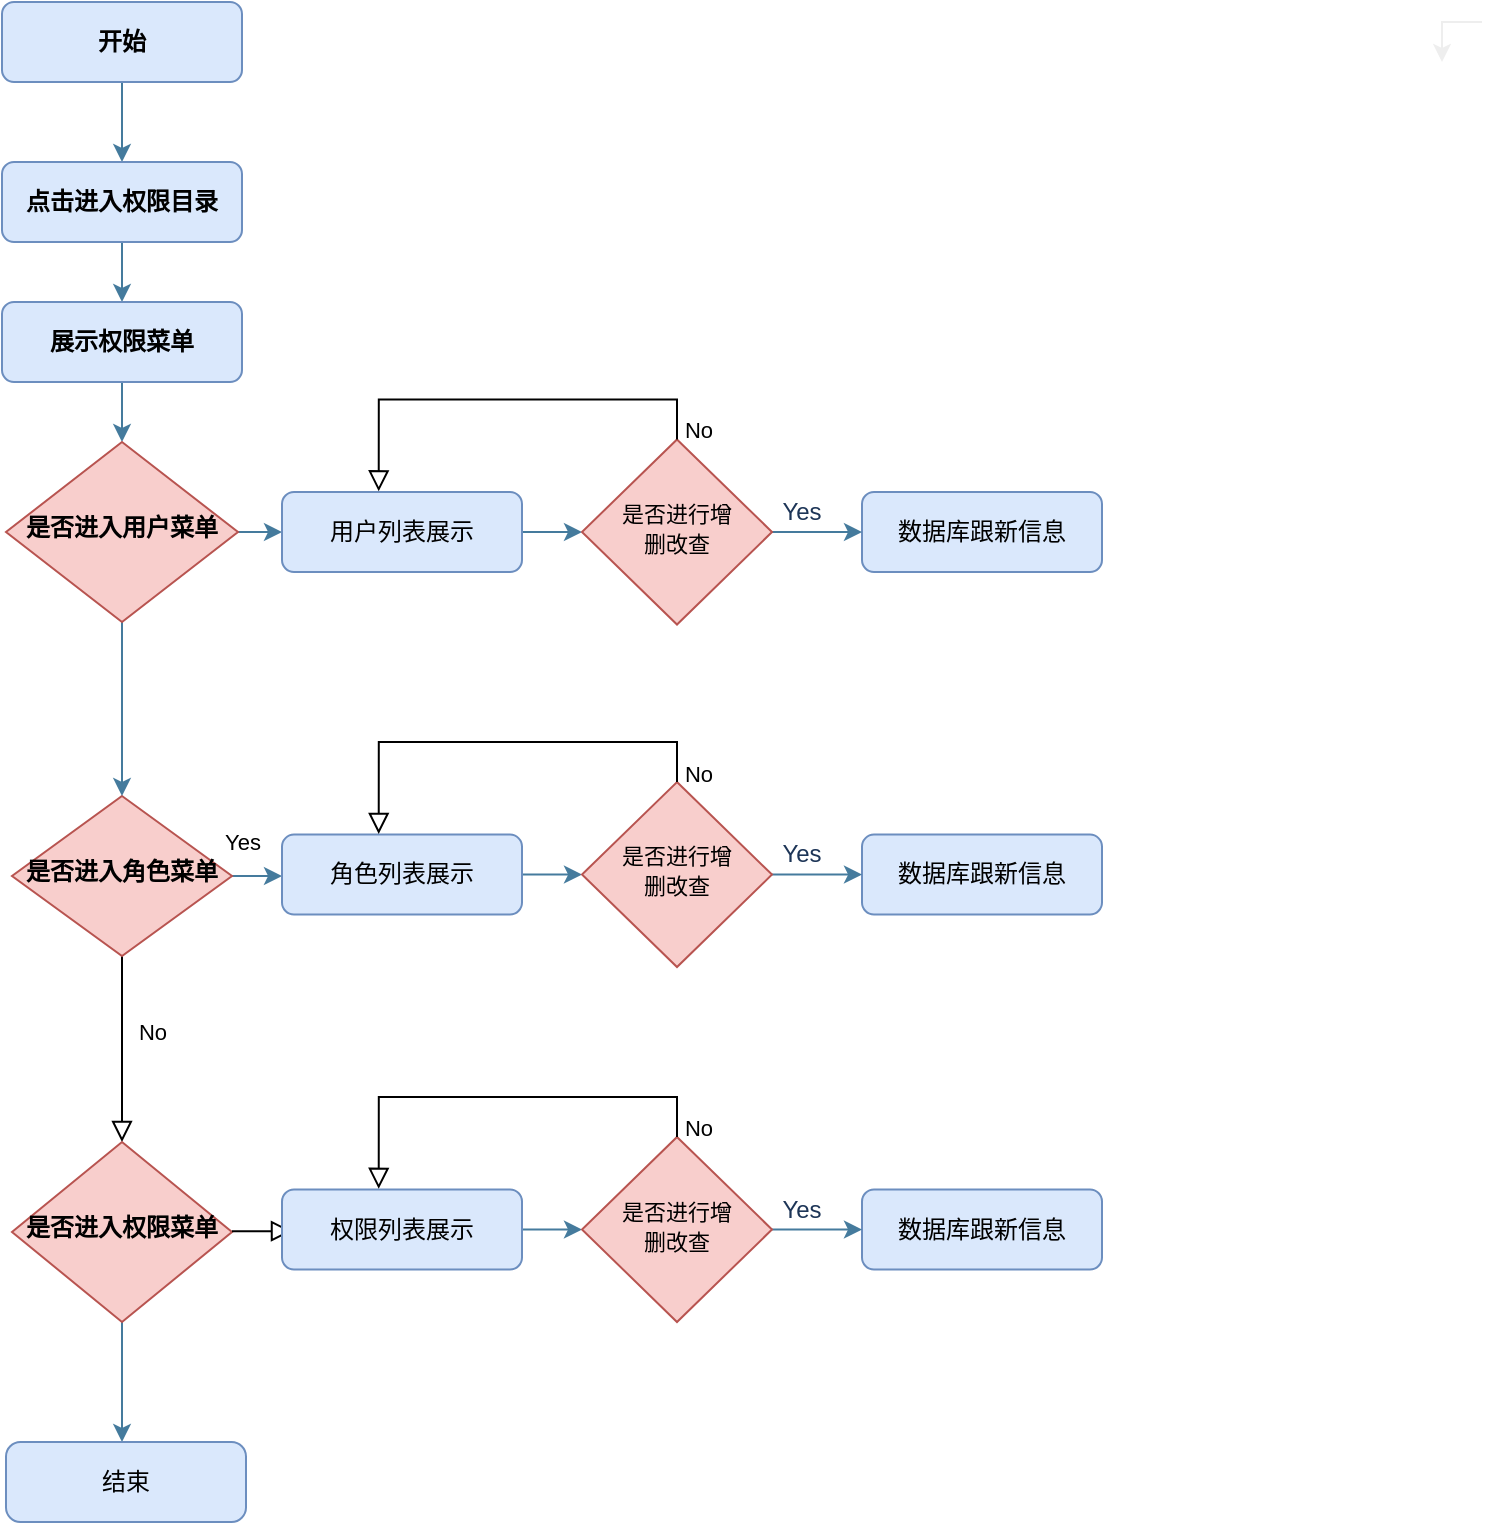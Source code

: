 <mxfile version="21.1.8" type="github">
  <diagram id="prtHgNgQTEPvFCAcTncT" name="Page-1">
    <mxGraphModel dx="875" dy="458" grid="1" gridSize="10" guides="1" tooltips="1" connect="1" arrows="1" fold="1" page="1" pageScale="1" pageWidth="1169" pageHeight="1654" math="0" shadow="0">
      <root>
        <mxCell id="0" />
        <mxCell id="1" parent="0" />
        <mxCell id="GvcO12NbnAWHYGCYTPuz-1" style="edgeStyle=orthogonalEdgeStyle;rounded=0;orthogonalLoop=1;jettySize=auto;html=1;exitX=1;exitY=1;exitDx=0;exitDy=0;labelBackgroundColor=none;fontColor=default;strokeColor=#EEEEEE;" edge="1" parent="1">
          <mxGeometry relative="1" as="geometry">
            <mxPoint x="770" y="380" as="targetPoint" />
            <mxPoint x="790" y="360" as="sourcePoint" />
          </mxGeometry>
        </mxCell>
        <mxCell id="GvcO12NbnAWHYGCYTPuz-29" style="edgeStyle=orthogonalEdgeStyle;rounded=0;orthogonalLoop=1;jettySize=auto;html=1;exitX=0.5;exitY=1;exitDx=0;exitDy=0;strokeColor=#457B9D;fontColor=#1D3557;fillColor=#A8DADC;" edge="1" parent="1" source="GvcO12NbnAWHYGCYTPuz-5" target="GvcO12NbnAWHYGCYTPuz-17">
          <mxGeometry relative="1" as="geometry" />
        </mxCell>
        <mxCell id="GvcO12NbnAWHYGCYTPuz-5" value="&lt;b&gt;开始&lt;/b&gt;" style="rounded=1;whiteSpace=wrap;html=1;fontSize=12;glass=0;strokeWidth=1;shadow=0;fillColor=#dae8fc;strokeColor=#6c8ebf;" vertex="1" parent="1">
          <mxGeometry x="50" y="350" width="120" height="40" as="geometry" />
        </mxCell>
        <mxCell id="GvcO12NbnAWHYGCYTPuz-6" value="Yes" style="rounded=0;html=1;jettySize=auto;orthogonalLoop=1;fontSize=11;endArrow=block;endFill=0;endSize=8;strokeWidth=1;shadow=0;labelBackgroundColor=none;edgeStyle=orthogonalEdgeStyle;entryX=0.5;entryY=0;entryDx=0;entryDy=0;" edge="1" parent="1" source="GvcO12NbnAWHYGCYTPuz-8" target="GvcO12NbnAWHYGCYTPuz-67">
          <mxGeometry x="-1" y="83" relative="1" as="geometry">
            <mxPoint x="-23" y="-57" as="offset" />
            <mxPoint x="110" y="850" as="targetPoint" />
          </mxGeometry>
        </mxCell>
        <mxCell id="GvcO12NbnAWHYGCYTPuz-95" style="edgeStyle=orthogonalEdgeStyle;rounded=0;orthogonalLoop=1;jettySize=auto;html=1;exitX=1;exitY=0.5;exitDx=0;exitDy=0;strokeColor=#457B9D;fontColor=#1D3557;fillColor=#A8DADC;" edge="1" parent="1" source="GvcO12NbnAWHYGCYTPuz-8">
          <mxGeometry relative="1" as="geometry">
            <mxPoint x="190" y="787" as="targetPoint" />
          </mxGeometry>
        </mxCell>
        <mxCell id="GvcO12NbnAWHYGCYTPuz-8" value="&lt;b&gt;是否进入角色菜单&lt;/b&gt;" style="rhombus;whiteSpace=wrap;html=1;shadow=0;fontFamily=Helvetica;fontSize=12;align=center;strokeWidth=1;spacing=6;spacingTop=-4;fillColor=#f8cecc;strokeColor=#b85450;" vertex="1" parent="1">
          <mxGeometry x="55" y="747" width="110" height="80" as="geometry" />
        </mxCell>
        <mxCell id="GvcO12NbnAWHYGCYTPuz-30" style="edgeStyle=orthogonalEdgeStyle;rounded=0;orthogonalLoop=1;jettySize=auto;html=1;exitX=0.5;exitY=1;exitDx=0;exitDy=0;entryX=0.5;entryY=0;entryDx=0;entryDy=0;strokeColor=#457B9D;fontColor=#1D3557;fillColor=#A8DADC;" edge="1" parent="1" source="GvcO12NbnAWHYGCYTPuz-17" target="GvcO12NbnAWHYGCYTPuz-18">
          <mxGeometry relative="1" as="geometry" />
        </mxCell>
        <mxCell id="GvcO12NbnAWHYGCYTPuz-17" value="&lt;b&gt;点击进入权限目录&lt;/b&gt;" style="rounded=1;whiteSpace=wrap;html=1;fontSize=12;glass=0;strokeWidth=1;shadow=0;fillColor=#dae8fc;strokeColor=#6c8ebf;" vertex="1" parent="1">
          <mxGeometry x="50" y="430" width="120" height="40" as="geometry" />
        </mxCell>
        <mxCell id="GvcO12NbnAWHYGCYTPuz-43" style="edgeStyle=orthogonalEdgeStyle;rounded=0;orthogonalLoop=1;jettySize=auto;html=1;exitX=0.5;exitY=1;exitDx=0;exitDy=0;entryX=0.5;entryY=0;entryDx=0;entryDy=0;strokeColor=#457B9D;fontColor=#1D3557;fillColor=#A8DADC;" edge="1" parent="1" source="GvcO12NbnAWHYGCYTPuz-18" target="GvcO12NbnAWHYGCYTPuz-21">
          <mxGeometry relative="1" as="geometry" />
        </mxCell>
        <mxCell id="GvcO12NbnAWHYGCYTPuz-18" value="&lt;b&gt;展示权限菜单&lt;/b&gt;" style="rounded=1;whiteSpace=wrap;html=1;fontSize=12;glass=0;strokeWidth=1;shadow=0;fillColor=#dae8fc;strokeColor=#6c8ebf;" vertex="1" parent="1">
          <mxGeometry x="50" y="500" width="120" height="40" as="geometry" />
        </mxCell>
        <mxCell id="GvcO12NbnAWHYGCYTPuz-33" style="edgeStyle=orthogonalEdgeStyle;rounded=0;orthogonalLoop=1;jettySize=auto;html=1;exitX=0.5;exitY=1;exitDx=0;exitDy=0;entryX=0.5;entryY=0;entryDx=0;entryDy=0;strokeColor=#457B9D;fontColor=#1D3557;fillColor=#A8DADC;" edge="1" parent="1" source="GvcO12NbnAWHYGCYTPuz-21" target="GvcO12NbnAWHYGCYTPuz-8">
          <mxGeometry relative="1" as="geometry" />
        </mxCell>
        <mxCell id="GvcO12NbnAWHYGCYTPuz-77" style="edgeStyle=orthogonalEdgeStyle;rounded=0;orthogonalLoop=1;jettySize=auto;html=1;exitX=1;exitY=0.5;exitDx=0;exitDy=0;entryX=0;entryY=0.5;entryDx=0;entryDy=0;strokeColor=#457B9D;fontColor=#1D3557;fillColor=#A8DADC;" edge="1" parent="1" source="GvcO12NbnAWHYGCYTPuz-21" target="GvcO12NbnAWHYGCYTPuz-46">
          <mxGeometry relative="1" as="geometry" />
        </mxCell>
        <mxCell id="GvcO12NbnAWHYGCYTPuz-21" value="&lt;b&gt;是否进入用户菜单&lt;/b&gt;" style="rhombus;whiteSpace=wrap;html=1;shadow=0;fontFamily=Helvetica;fontSize=12;align=center;strokeWidth=1;spacing=6;spacingTop=-4;fillColor=#f8cecc;strokeColor=#b85450;" vertex="1" parent="1">
          <mxGeometry x="52" y="570" width="116" height="90" as="geometry" />
        </mxCell>
        <mxCell id="GvcO12NbnAWHYGCYTPuz-22" value="数据库跟新信息" style="rounded=1;whiteSpace=wrap;html=1;fontSize=12;glass=0;strokeWidth=1;shadow=0;fillColor=#dae8fc;strokeColor=#6c8ebf;" vertex="1" parent="1">
          <mxGeometry x="480" y="595" width="120" height="40" as="geometry" />
        </mxCell>
        <mxCell id="GvcO12NbnAWHYGCYTPuz-78" style="edgeStyle=orthogonalEdgeStyle;rounded=0;orthogonalLoop=1;jettySize=auto;html=1;exitX=1;exitY=0.5;exitDx=0;exitDy=0;entryX=0;entryY=0.5;entryDx=0;entryDy=0;strokeColor=#457B9D;fontColor=#1D3557;fillColor=#A8DADC;" edge="1" parent="1" source="GvcO12NbnAWHYGCYTPuz-46" target="GvcO12NbnAWHYGCYTPuz-50">
          <mxGeometry relative="1" as="geometry" />
        </mxCell>
        <mxCell id="GvcO12NbnAWHYGCYTPuz-46" value="用户列表展示" style="rounded=1;whiteSpace=wrap;html=1;fontSize=12;glass=0;strokeWidth=1;shadow=0;fillColor=#dae8fc;strokeColor=#6c8ebf;" vertex="1" parent="1">
          <mxGeometry x="190" y="595" width="120" height="40" as="geometry" />
        </mxCell>
        <mxCell id="GvcO12NbnAWHYGCYTPuz-79" style="edgeStyle=orthogonalEdgeStyle;rounded=0;orthogonalLoop=1;jettySize=auto;html=1;exitX=1;exitY=0.5;exitDx=0;exitDy=0;entryX=0;entryY=0.5;entryDx=0;entryDy=0;strokeColor=#457B9D;fontColor=#1D3557;fillColor=#A8DADC;" edge="1" parent="1" source="GvcO12NbnAWHYGCYTPuz-50" target="GvcO12NbnAWHYGCYTPuz-22">
          <mxGeometry relative="1" as="geometry" />
        </mxCell>
        <mxCell id="GvcO12NbnAWHYGCYTPuz-50" value="&lt;div style=&quot;&quot;&gt;&lt;span style=&quot;font-size: 11px; background-color: initial;&quot;&gt;是否进行增&lt;/span&gt;&lt;/div&gt;&lt;div style=&quot;&quot;&gt;&lt;span style=&quot;font-size: 11px; background-color: initial;&quot;&gt;删改查&lt;/span&gt;&lt;/div&gt;" style="rhombus;whiteSpace=wrap;html=1;shadow=0;fontFamily=Helvetica;fontSize=12;align=center;strokeWidth=1;spacing=6;spacingTop=-4;fillColor=#f8cecc;strokeColor=#b85450;" vertex="1" parent="1">
          <mxGeometry x="340" y="568.75" width="95" height="92.5" as="geometry" />
        </mxCell>
        <mxCell id="GvcO12NbnAWHYGCYTPuz-57" value="No" style="edgeStyle=orthogonalEdgeStyle;rounded=0;html=1;jettySize=auto;orthogonalLoop=1;fontSize=11;endArrow=block;endFill=0;endSize=8;strokeWidth=1;shadow=0;labelBackgroundColor=none;entryX=0.403;entryY=-0.008;entryDx=0;entryDy=0;exitX=0.5;exitY=0;exitDx=0;exitDy=0;entryPerimeter=0;" edge="1" parent="1" source="GvcO12NbnAWHYGCYTPuz-50" target="GvcO12NbnAWHYGCYTPuz-46">
          <mxGeometry x="-0.957" y="-10" relative="1" as="geometry">
            <mxPoint as="offset" />
            <mxPoint x="460" y="390" as="sourcePoint" />
            <mxPoint x="520" y="390.42" as="targetPoint" />
            <Array as="points" />
          </mxGeometry>
        </mxCell>
        <mxCell id="GvcO12NbnAWHYGCYTPuz-82" style="edgeStyle=orthogonalEdgeStyle;rounded=0;orthogonalLoop=1;jettySize=auto;html=1;exitX=0.5;exitY=1;exitDx=0;exitDy=0;entryX=0.5;entryY=0;entryDx=0;entryDy=0;strokeColor=#457B9D;fontColor=#1D3557;fillColor=#A8DADC;" edge="1" parent="1" source="GvcO12NbnAWHYGCYTPuz-67">
          <mxGeometry relative="1" as="geometry">
            <mxPoint x="110" y="1070" as="targetPoint" />
          </mxGeometry>
        </mxCell>
        <mxCell id="GvcO12NbnAWHYGCYTPuz-67" value="&lt;b&gt;是否进入权限菜单&lt;/b&gt;" style="rhombus;whiteSpace=wrap;html=1;shadow=0;fontFamily=Helvetica;fontSize=12;align=center;strokeWidth=1;spacing=6;spacingTop=-4;fillColor=#f8cecc;strokeColor=#b85450;" vertex="1" parent="1">
          <mxGeometry x="55" y="920" width="110" height="90" as="geometry" />
        </mxCell>
        <mxCell id="GvcO12NbnAWHYGCYTPuz-69" value="No" style="edgeStyle=orthogonalEdgeStyle;rounded=0;html=1;jettySize=auto;orthogonalLoop=1;fontSize=11;endArrow=block;endFill=0;endSize=8;strokeWidth=1;shadow=0;labelBackgroundColor=none;" edge="1" parent="1">
          <mxGeometry x="-1" y="107" relative="1" as="geometry">
            <mxPoint x="-40" y="7" as="offset" />
            <mxPoint x="165" y="964.58" as="sourcePoint" />
            <mxPoint x="195" y="964.58" as="targetPoint" />
          </mxGeometry>
        </mxCell>
        <mxCell id="GvcO12NbnAWHYGCYTPuz-83" value="结束" style="rounded=1;whiteSpace=wrap;html=1;fontSize=12;glass=0;strokeWidth=1;shadow=0;fillColor=#dae8fc;strokeColor=#6c8ebf;arcSize=18;" vertex="1" parent="1">
          <mxGeometry x="52" y="1070" width="120" height="40" as="geometry" />
        </mxCell>
        <mxCell id="GvcO12NbnAWHYGCYTPuz-97" value="Yes" style="text;html=1;strokeColor=none;fillColor=none;align=center;verticalAlign=middle;whiteSpace=wrap;rounded=0;fontColor=#1D3557;" vertex="1" parent="1">
          <mxGeometry x="420" y="590" width="60" height="30" as="geometry" />
        </mxCell>
        <mxCell id="GvcO12NbnAWHYGCYTPuz-98" value="数据库跟新信息" style="rounded=1;whiteSpace=wrap;html=1;fontSize=12;glass=0;strokeWidth=1;shadow=0;fillColor=#dae8fc;strokeColor=#6c8ebf;" vertex="1" parent="1">
          <mxGeometry x="480" y="766.29" width="120" height="40" as="geometry" />
        </mxCell>
        <mxCell id="GvcO12NbnAWHYGCYTPuz-99" style="edgeStyle=orthogonalEdgeStyle;rounded=0;orthogonalLoop=1;jettySize=auto;html=1;exitX=1;exitY=0.5;exitDx=0;exitDy=0;entryX=0;entryY=0.5;entryDx=0;entryDy=0;strokeColor=#457B9D;fontColor=#1D3557;fillColor=#A8DADC;" edge="1" parent="1" source="GvcO12NbnAWHYGCYTPuz-100" target="GvcO12NbnAWHYGCYTPuz-102">
          <mxGeometry relative="1" as="geometry" />
        </mxCell>
        <mxCell id="GvcO12NbnAWHYGCYTPuz-100" value="角色列表展示" style="rounded=1;whiteSpace=wrap;html=1;fontSize=12;glass=0;strokeWidth=1;shadow=0;fillColor=#dae8fc;strokeColor=#6c8ebf;" vertex="1" parent="1">
          <mxGeometry x="190" y="766.29" width="120" height="40" as="geometry" />
        </mxCell>
        <mxCell id="GvcO12NbnAWHYGCYTPuz-101" style="edgeStyle=orthogonalEdgeStyle;rounded=0;orthogonalLoop=1;jettySize=auto;html=1;exitX=1;exitY=0.5;exitDx=0;exitDy=0;entryX=0;entryY=0.5;entryDx=0;entryDy=0;strokeColor=#457B9D;fontColor=#1D3557;fillColor=#A8DADC;" edge="1" parent="1" source="GvcO12NbnAWHYGCYTPuz-102" target="GvcO12NbnAWHYGCYTPuz-98">
          <mxGeometry relative="1" as="geometry" />
        </mxCell>
        <mxCell id="GvcO12NbnAWHYGCYTPuz-102" value="&lt;div style=&quot;&quot;&gt;&lt;span style=&quot;font-size: 11px; background-color: initial;&quot;&gt;是否进行增&lt;/span&gt;&lt;/div&gt;&lt;div style=&quot;&quot;&gt;&lt;span style=&quot;font-size: 11px; background-color: initial;&quot;&gt;删改查&lt;/span&gt;&lt;/div&gt;" style="rhombus;whiteSpace=wrap;html=1;shadow=0;fontFamily=Helvetica;fontSize=12;align=center;strokeWidth=1;spacing=6;spacingTop=-4;fillColor=#f8cecc;strokeColor=#b85450;" vertex="1" parent="1">
          <mxGeometry x="340" y="740.04" width="95" height="92.5" as="geometry" />
        </mxCell>
        <mxCell id="GvcO12NbnAWHYGCYTPuz-103" value="No" style="edgeStyle=orthogonalEdgeStyle;rounded=0;html=1;jettySize=auto;orthogonalLoop=1;fontSize=11;endArrow=block;endFill=0;endSize=8;strokeWidth=1;shadow=0;labelBackgroundColor=none;entryX=0.403;entryY=-0.008;entryDx=0;entryDy=0;exitX=0.5;exitY=0;exitDx=0;exitDy=0;entryPerimeter=0;" edge="1" parent="1" source="GvcO12NbnAWHYGCYTPuz-102" target="GvcO12NbnAWHYGCYTPuz-100">
          <mxGeometry x="-0.957" y="-10" relative="1" as="geometry">
            <mxPoint as="offset" />
            <mxPoint x="460" y="561.29" as="sourcePoint" />
            <mxPoint x="520" y="561.71" as="targetPoint" />
            <Array as="points" />
          </mxGeometry>
        </mxCell>
        <mxCell id="GvcO12NbnAWHYGCYTPuz-104" value="Yes" style="text;html=1;strokeColor=none;fillColor=none;align=center;verticalAlign=middle;whiteSpace=wrap;rounded=0;fontColor=#1D3557;" vertex="1" parent="1">
          <mxGeometry x="420" y="761.29" width="60" height="30" as="geometry" />
        </mxCell>
        <mxCell id="GvcO12NbnAWHYGCYTPuz-105" value="数据库跟新信息" style="rounded=1;whiteSpace=wrap;html=1;fontSize=12;glass=0;strokeWidth=1;shadow=0;fillColor=#dae8fc;strokeColor=#6c8ebf;" vertex="1" parent="1">
          <mxGeometry x="480" y="943.75" width="120" height="40" as="geometry" />
        </mxCell>
        <mxCell id="GvcO12NbnAWHYGCYTPuz-106" style="edgeStyle=orthogonalEdgeStyle;rounded=0;orthogonalLoop=1;jettySize=auto;html=1;exitX=1;exitY=0.5;exitDx=0;exitDy=0;entryX=0;entryY=0.5;entryDx=0;entryDy=0;strokeColor=#457B9D;fontColor=#1D3557;fillColor=#A8DADC;" edge="1" parent="1" source="GvcO12NbnAWHYGCYTPuz-107" target="GvcO12NbnAWHYGCYTPuz-109">
          <mxGeometry relative="1" as="geometry" />
        </mxCell>
        <mxCell id="GvcO12NbnAWHYGCYTPuz-107" value="权限列表展示" style="rounded=1;whiteSpace=wrap;html=1;fontSize=12;glass=0;strokeWidth=1;shadow=0;fillColor=#dae8fc;strokeColor=#6c8ebf;" vertex="1" parent="1">
          <mxGeometry x="190" y="943.75" width="120" height="40" as="geometry" />
        </mxCell>
        <mxCell id="GvcO12NbnAWHYGCYTPuz-108" style="edgeStyle=orthogonalEdgeStyle;rounded=0;orthogonalLoop=1;jettySize=auto;html=1;exitX=1;exitY=0.5;exitDx=0;exitDy=0;entryX=0;entryY=0.5;entryDx=0;entryDy=0;strokeColor=#457B9D;fontColor=#1D3557;fillColor=#A8DADC;" edge="1" parent="1" source="GvcO12NbnAWHYGCYTPuz-109" target="GvcO12NbnAWHYGCYTPuz-105">
          <mxGeometry relative="1" as="geometry" />
        </mxCell>
        <mxCell id="GvcO12NbnAWHYGCYTPuz-109" value="&lt;div style=&quot;&quot;&gt;&lt;span style=&quot;font-size: 11px; background-color: initial;&quot;&gt;是否进行增&lt;/span&gt;&lt;/div&gt;&lt;div style=&quot;&quot;&gt;&lt;span style=&quot;font-size: 11px; background-color: initial;&quot;&gt;删改查&lt;/span&gt;&lt;/div&gt;" style="rhombus;whiteSpace=wrap;html=1;shadow=0;fontFamily=Helvetica;fontSize=12;align=center;strokeWidth=1;spacing=6;spacingTop=-4;fillColor=#f8cecc;strokeColor=#b85450;" vertex="1" parent="1">
          <mxGeometry x="340" y="917.5" width="95" height="92.5" as="geometry" />
        </mxCell>
        <mxCell id="GvcO12NbnAWHYGCYTPuz-110" value="No" style="edgeStyle=orthogonalEdgeStyle;rounded=0;html=1;jettySize=auto;orthogonalLoop=1;fontSize=11;endArrow=block;endFill=0;endSize=8;strokeWidth=1;shadow=0;labelBackgroundColor=none;entryX=0.403;entryY=-0.008;entryDx=0;entryDy=0;exitX=0.5;exitY=0;exitDx=0;exitDy=0;entryPerimeter=0;" edge="1" parent="1" source="GvcO12NbnAWHYGCYTPuz-109" target="GvcO12NbnAWHYGCYTPuz-107">
          <mxGeometry x="-0.957" y="-10" relative="1" as="geometry">
            <mxPoint as="offset" />
            <mxPoint x="460" y="738.75" as="sourcePoint" />
            <mxPoint x="520" y="739.17" as="targetPoint" />
            <Array as="points" />
          </mxGeometry>
        </mxCell>
        <mxCell id="GvcO12NbnAWHYGCYTPuz-111" value="Yes" style="text;html=1;strokeColor=none;fillColor=none;align=center;verticalAlign=middle;whiteSpace=wrap;rounded=0;fontColor=#1D3557;" vertex="1" parent="1">
          <mxGeometry x="420" y="938.75" width="60" height="30" as="geometry" />
        </mxCell>
      </root>
    </mxGraphModel>
  </diagram>
</mxfile>
